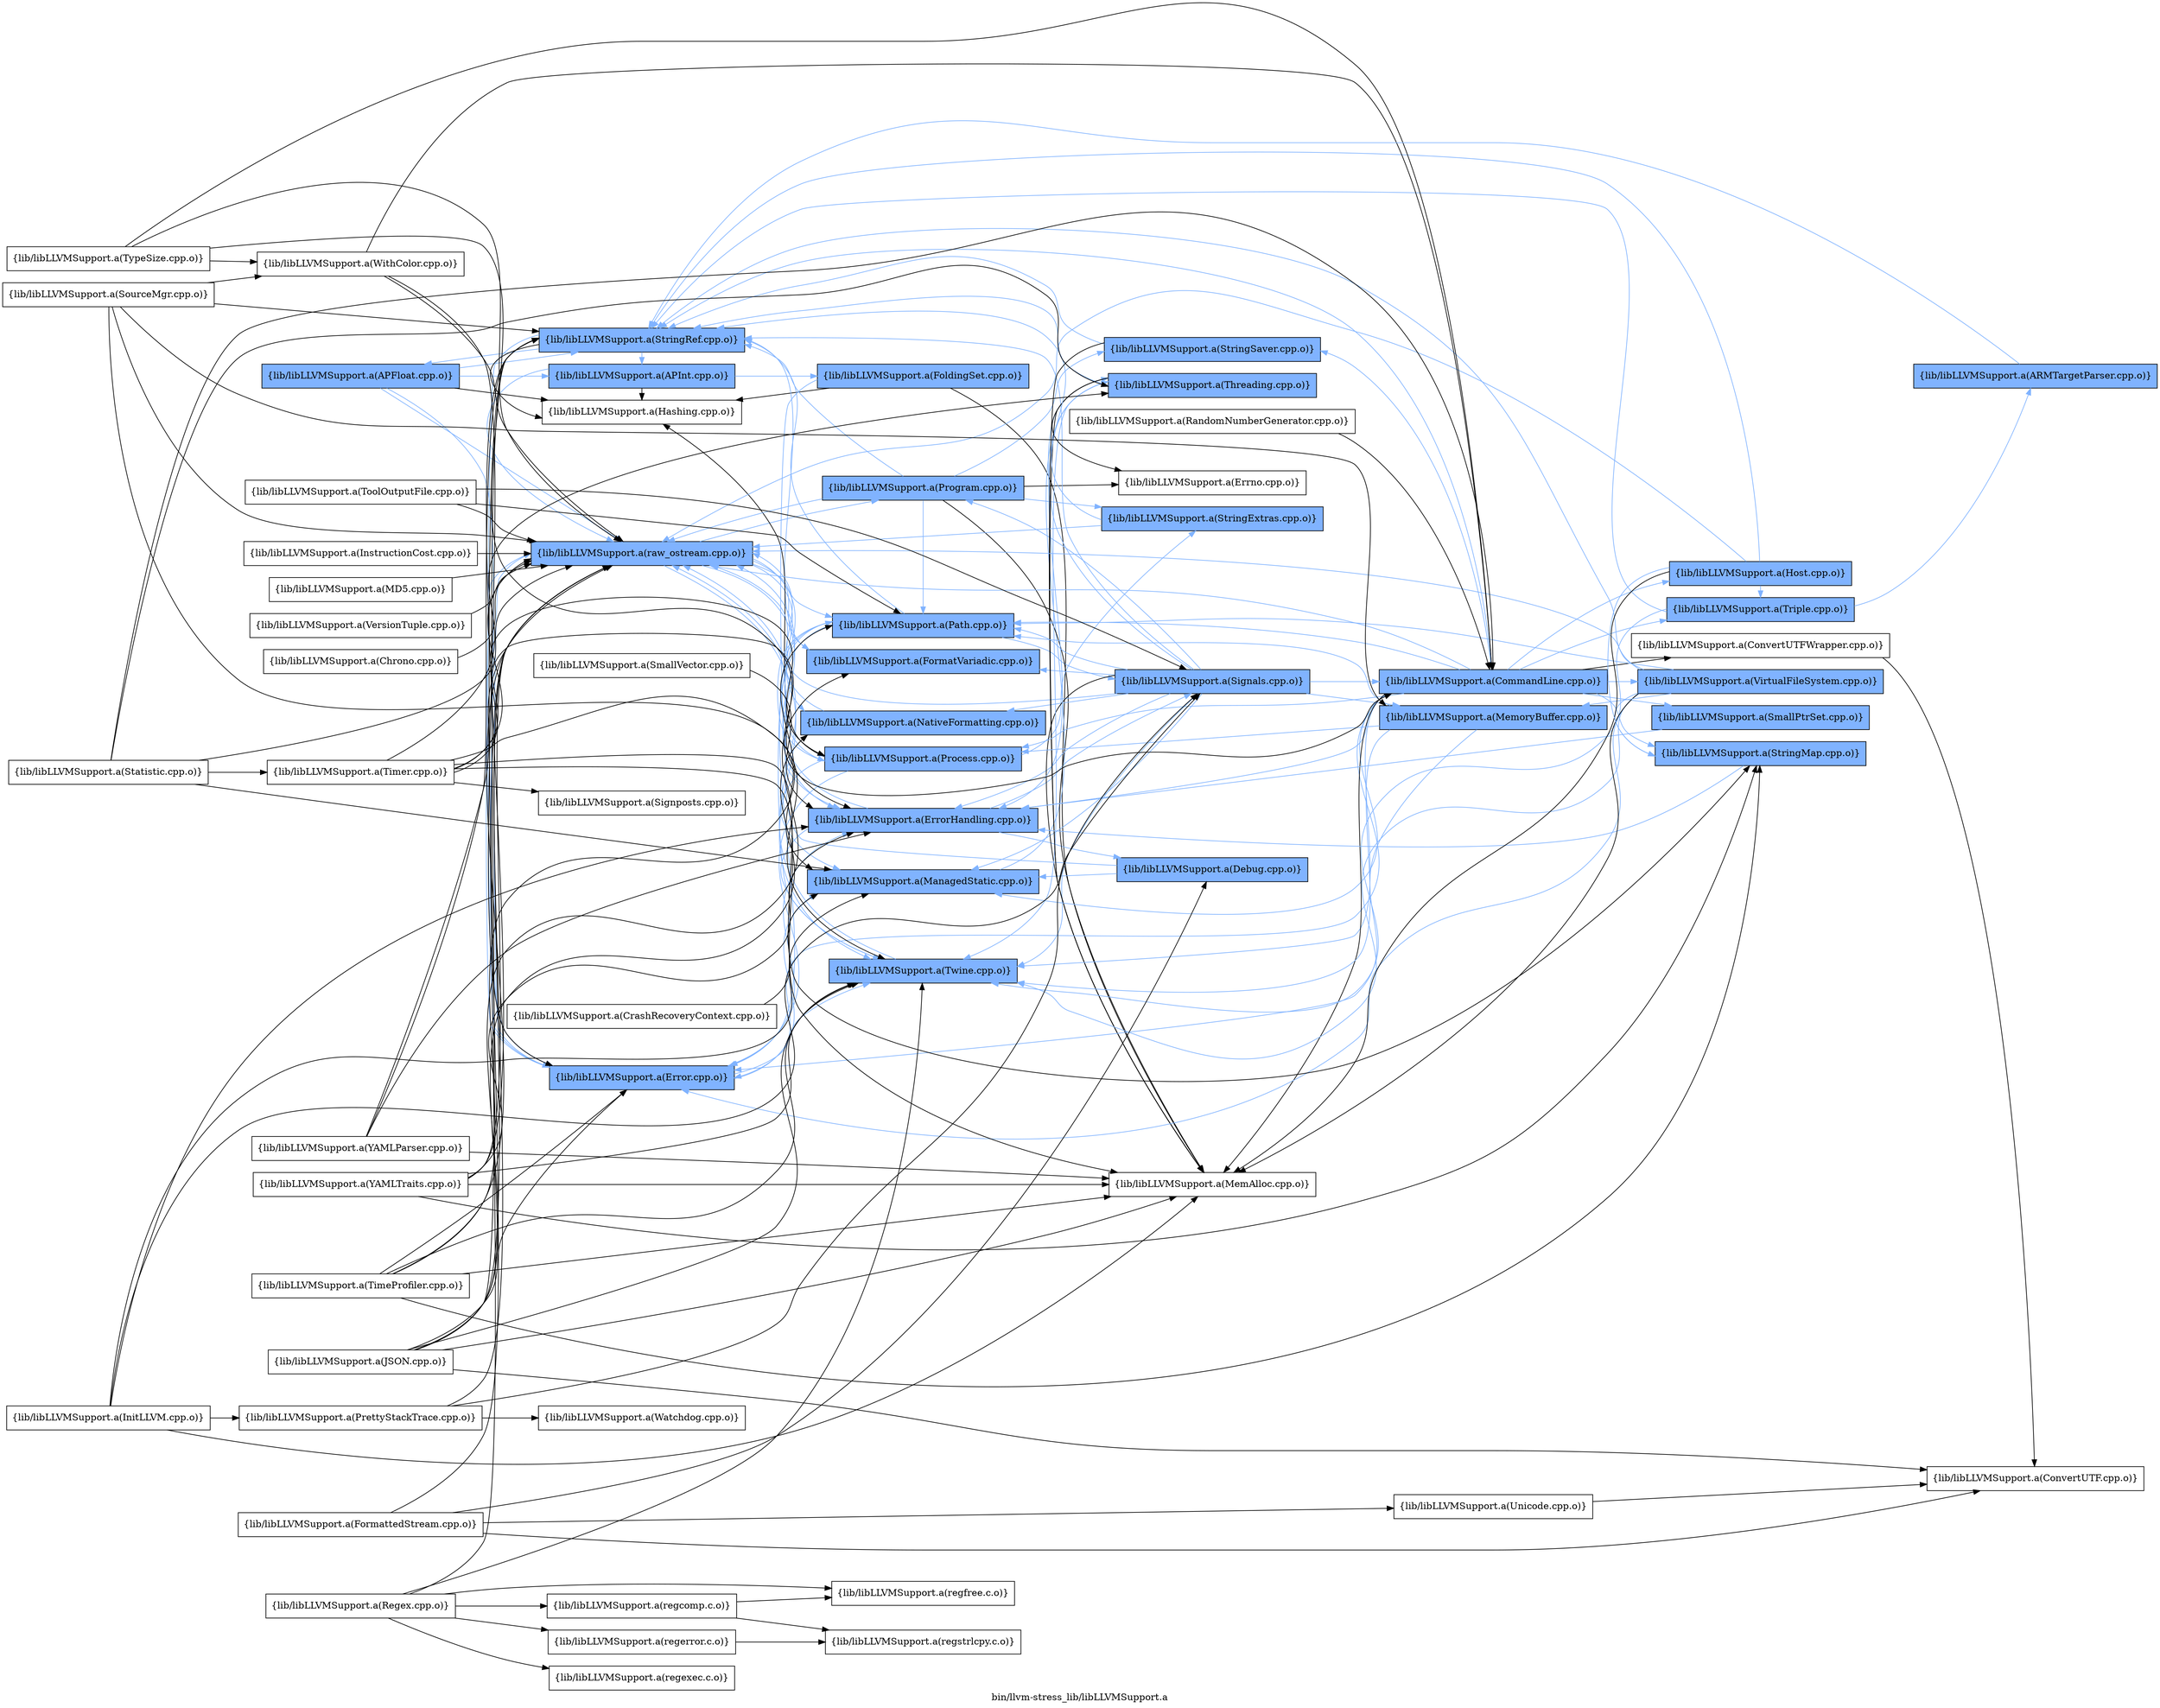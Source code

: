 digraph "bin/llvm-stress_lib/libLLVMSupport.a" {
	label="bin/llvm-stress_lib/libLLVMSupport.a";
	rankdir=LR;
	{ rank=same; Node0x5588e13fbda8;  }
	{ rank=same; Node0x5588e13fa1d8; Node0x5588e13f7f78; Node0x5588e13fb358; Node0x5588e13f9e18; Node0x5588e13f93c8;  }
	{ rank=same; Node0x5588e13fb628; Node0x5588e13f8248; Node0x5588e13f9be8; Node0x5588e13f8158; Node0x5588e13fbad8; Node0x5588e13f8838; Node0x5588e13fb308; Node0x5588e13f7bb8; Node0x5588e13f9d28;  }
	{ rank=same; Node0x5588e13f9508; Node0x5588e13f72f8; Node0x5588e13fa3b8; Node0x5588e13fb448; Node0x5588e13f8a68; Node0x5588e13f9c38; Node0x5588e13f9f58;  }
	{ rank=same; Node0x5588e13f8748; Node0x5588e13f7c08;  }
	{ rank=same; Node0x5588e13f8bf8; Node0x5588e13fb768; Node0x5588e13f9008; Node0x5588e13f8798; Node0x5588e13fbe98; Node0x5588e13fbee8;  }
	{ rank=same; Node0x5588e13fbda8;  }
	{ rank=same; Node0x5588e13fa1d8; Node0x5588e13f7f78; Node0x5588e13fb358; Node0x5588e13f9e18; Node0x5588e13f93c8;  }
	{ rank=same; Node0x5588e13fb628; Node0x5588e13f8248; Node0x5588e13f9be8; Node0x5588e13f8158; Node0x5588e13fbad8; Node0x5588e13f8838; Node0x5588e13fb308; Node0x5588e13f7bb8; Node0x5588e13f9d28;  }
	{ rank=same; Node0x5588e13f9508; Node0x5588e13f72f8; Node0x5588e13fa3b8; Node0x5588e13fb448; Node0x5588e13f8a68; Node0x5588e13f9c38; Node0x5588e13f9f58;  }
	{ rank=same; Node0x5588e13f8748; Node0x5588e13f7c08;  }
	{ rank=same; Node0x5588e13f8bf8; Node0x5588e13fb768; Node0x5588e13f9008; Node0x5588e13f8798; Node0x5588e13fbe98; Node0x5588e13fbee8;  }

	Node0x5588e13fbda8 [shape=record,shape=box,group=1,style=filled,fillcolor="0.600000 0.5 1",label="{lib/libLLVMSupport.a(APFloat.cpp.o)}"];
	Node0x5588e13fbda8 -> Node0x5588e13fa1d8[color="0.600000 0.5 1"];
	Node0x5588e13fbda8 -> Node0x5588e13f7f78[color="0.600000 0.5 1"];
	Node0x5588e13fbda8 -> Node0x5588e13fb358;
	Node0x5588e13fbda8 -> Node0x5588e13f9e18[color="0.600000 0.5 1"];
	Node0x5588e13fbda8 -> Node0x5588e13f93c8[color="0.600000 0.5 1"];
	Node0x5588e13fa1d8 [shape=record,shape=box,group=1,style=filled,fillcolor="0.600000 0.5 1",label="{lib/libLLVMSupport.a(APInt.cpp.o)}"];
	Node0x5588e13fa1d8 -> Node0x5588e13fb628[color="0.600000 0.5 1"];
	Node0x5588e13fa1d8 -> Node0x5588e13fb358;
	Node0x5588e13fa1d8 -> Node0x5588e13f93c8[color="0.600000 0.5 1"];
	Node0x5588e13f8748 [shape=record,shape=box,group=1,style=filled,fillcolor="0.600000 0.5 1",label="{lib/libLLVMSupport.a(CommandLine.cpp.o)}"];
	Node0x5588e13f8748 -> Node0x5588e13f8bf8;
	Node0x5588e13f8748 -> Node0x5588e13f7f78[color="0.600000 0.5 1"];
	Node0x5588e13f8748 -> Node0x5588e13f8248[color="0.600000 0.5 1"];
	Node0x5588e13f8748 -> Node0x5588e13f9be8[color="0.600000 0.5 1"];
	Node0x5588e13f8748 -> Node0x5588e13f9508;
	Node0x5588e13f8748 -> Node0x5588e13fb768[color="0.600000 0.5 1"];
	Node0x5588e13f8748 -> Node0x5588e13f9008[color="0.600000 0.5 1"];
	Node0x5588e13f8748 -> Node0x5588e13f9c38[color="0.600000 0.5 1"];
	Node0x5588e13f8748 -> Node0x5588e13f9e18[color="0.600000 0.5 1"];
	Node0x5588e13f8748 -> Node0x5588e13f8798[color="0.600000 0.5 1"];
	Node0x5588e13f8748 -> Node0x5588e13f8158[color="0.600000 0.5 1"];
	Node0x5588e13f8748 -> Node0x5588e13fbe98[color="0.600000 0.5 1"];
	Node0x5588e13f8748 -> Node0x5588e13f93c8[color="0.600000 0.5 1"];
	Node0x5588e13f8748 -> Node0x5588e13fbee8[color="0.600000 0.5 1"];
	Node0x5588e13f8748 -> Node0x5588e13fb308[color="0.600000 0.5 1"];
	Node0x5588e13f8748 -> Node0x5588e13f7bb8[color="0.600000 0.5 1"];
	Node0x5588e13faa98 [shape=record,shape=box,group=0,label="{lib/libLLVMSupport.a(InitLLVM.cpp.o)}"];
	Node0x5588e13faa98 -> Node0x5588e13f8248;
	Node0x5588e13faa98 -> Node0x5588e13f9be8;
	Node0x5588e13faa98 -> Node0x5588e13f9508;
	Node0x5588e13faa98 -> Node0x5588e13f80b8;
	Node0x5588e13faa98 -> Node0x5588e13fa3b8;
	Node0x5588e13f9e18 [shape=record,shape=box,group=1,style=filled,fillcolor="0.600000 0.5 1",label="{lib/libLLVMSupport.a(StringRef.cpp.o)}"];
	Node0x5588e13f9e18 -> Node0x5588e13fbda8[color="0.600000 0.5 1"];
	Node0x5588e13f9e18 -> Node0x5588e13fa1d8[color="0.600000 0.5 1"];
	Node0x5588e13f9e18 -> Node0x5588e13f7f78[color="0.600000 0.5 1"];
	Node0x5588e13f9e18 -> Node0x5588e13fb358;
	Node0x5588e13f9468 [shape=record,shape=box,group=0,label="{lib/libLLVMSupport.a(ToolOutputFile.cpp.o)}"];
	Node0x5588e13f9468 -> Node0x5588e13f93c8;
	Node0x5588e13f9468 -> Node0x5588e13fb308;
	Node0x5588e13f9468 -> Node0x5588e13fa3b8;
	Node0x5588e13f74d8 [shape=record,shape=box,group=0,label="{lib/libLLVMSupport.a(TypeSize.cpp.o)}"];
	Node0x5588e13f74d8 -> Node0x5588e13f8748;
	Node0x5588e13f74d8 -> Node0x5588e13f8248;
	Node0x5588e13f74d8 -> Node0x5588e13fb3a8;
	Node0x5588e13f74d8 -> Node0x5588e13f93c8;
	Node0x5588e13f93c8 [shape=record,shape=box,group=1,style=filled,fillcolor="0.600000 0.5 1",label="{lib/libLLVMSupport.a(raw_ostream.cpp.o)}"];
	Node0x5588e13f93c8 -> Node0x5588e13f7f78[color="0.600000 0.5 1"];
	Node0x5588e13f93c8 -> Node0x5588e13f8248[color="0.600000 0.5 1"];
	Node0x5588e13f93c8 -> Node0x5588e13fbad8[color="0.600000 0.5 1"];
	Node0x5588e13f93c8 -> Node0x5588e13f8838[color="0.600000 0.5 1"];
	Node0x5588e13f93c8 -> Node0x5588e13f8158[color="0.600000 0.5 1"];
	Node0x5588e13f93c8 -> Node0x5588e13fb308[color="0.600000 0.5 1"];
	Node0x5588e13f93c8 -> Node0x5588e13f7bb8[color="0.600000 0.5 1"];
	Node0x5588e13f93c8 -> Node0x5588e13f9d28[color="0.600000 0.5 1"];
	Node0x5588e13fb768 [shape=record,shape=box,group=1,style=filled,fillcolor="0.600000 0.5 1",label="{lib/libLLVMSupport.a(SmallPtrSet.cpp.o)}"];
	Node0x5588e13fb768 -> Node0x5588e13f8248[color="0.600000 0.5 1"];
	Node0x5588e13fb358 [shape=record,shape=box,group=0,label="{lib/libLLVMSupport.a(Hashing.cpp.o)}"];
	Node0x5588e13f9508 [shape=record,shape=box,group=0,label="{lib/libLLVMSupport.a(MemAlloc.cpp.o)}"];
	Node0x5588e13f9008 [shape=record,shape=box,group=1,style=filled,fillcolor="0.600000 0.5 1",label="{lib/libLLVMSupport.a(StringMap.cpp.o)}"];
	Node0x5588e13f9008 -> Node0x5588e13f8248[color="0.600000 0.5 1"];
	Node0x5588e13f7f78 [shape=record,shape=box,group=1,style=filled,fillcolor="0.600000 0.5 1",label="{lib/libLLVMSupport.a(Error.cpp.o)}"];
	Node0x5588e13f7f78 -> Node0x5588e13f8248[color="0.600000 0.5 1"];
	Node0x5588e13f7f78 -> Node0x5588e13f9be8[color="0.600000 0.5 1"];
	Node0x5588e13f7f78 -> Node0x5588e13f8158[color="0.600000 0.5 1"];
	Node0x5588e13f7f78 -> Node0x5588e13f93c8[color="0.600000 0.5 1"];
	Node0x5588e13f8248 [shape=record,shape=box,group=1,style=filled,fillcolor="0.600000 0.5 1",label="{lib/libLLVMSupport.a(ErrorHandling.cpp.o)}"];
	Node0x5588e13f8248 -> Node0x5588e13f72f8[color="0.600000 0.5 1"];
	Node0x5588e13f8248 -> Node0x5588e13f8158[color="0.600000 0.5 1"];
	Node0x5588e13f8248 -> Node0x5588e13f93c8[color="0.600000 0.5 1"];
	Node0x5588e13f8248 -> Node0x5588e13fa3b8[color="0.600000 0.5 1"];
	Node0x5588e13f8158 [shape=record,shape=box,group=1,style=filled,fillcolor="0.600000 0.5 1",label="{lib/libLLVMSupport.a(Twine.cpp.o)}"];
	Node0x5588e13f8158 -> Node0x5588e13f93c8[color="0.600000 0.5 1"];
	Node0x5588e13fb628 [shape=record,shape=box,group=1,style=filled,fillcolor="0.600000 0.5 1",label="{lib/libLLVMSupport.a(FoldingSet.cpp.o)}"];
	Node0x5588e13fb628 -> Node0x5588e13f8248[color="0.600000 0.5 1"];
	Node0x5588e13fb628 -> Node0x5588e13fb358;
	Node0x5588e13fb628 -> Node0x5588e13f9508;
	Node0x5588e13f8a68 [shape=record,shape=box,group=1,style=filled,fillcolor="0.600000 0.5 1",label="{lib/libLLVMSupport.a(StringExtras.cpp.o)}"];
	Node0x5588e13f8a68 -> Node0x5588e13f9e18[color="0.600000 0.5 1"];
	Node0x5588e13f8a68 -> Node0x5588e13f93c8[color="0.600000 0.5 1"];
	Node0x5588e13f7398 [shape=record,shape=box,group=0,label="{lib/libLLVMSupport.a(FormattedStream.cpp.o)}"];
	Node0x5588e13f7398 -> Node0x5588e13f98c8;
	Node0x5588e13f7398 -> Node0x5588e13f72f8;
	Node0x5588e13f7398 -> Node0x5588e13fb718;
	Node0x5588e13f7398 -> Node0x5588e13f93c8;
	Node0x5588e13f8798 [shape=record,shape=box,group=1,style=filled,fillcolor="0.600000 0.5 1",label="{lib/libLLVMSupport.a(Triple.cpp.o)}"];
	Node0x5588e13f8798 -> Node0x5588e13f9e18[color="0.600000 0.5 1"];
	Node0x5588e13f8798 -> Node0x5588e13f7c58[color="0.600000 0.5 1"];
	Node0x5588e13f8798 -> Node0x5588e13f8158[color="0.600000 0.5 1"];
	Node0x5588e13f72f8 [shape=record,shape=box,group=1,style=filled,fillcolor="0.600000 0.5 1",label="{lib/libLLVMSupport.a(Debug.cpp.o)}"];
	Node0x5588e13f72f8 -> Node0x5588e13f9be8[color="0.600000 0.5 1"];
	Node0x5588e13f72f8 -> Node0x5588e13f93c8[color="0.600000 0.5 1"];
	Node0x5588e13faf48 [shape=record,shape=box,group=0,label="{lib/libLLVMSupport.a(Regex.cpp.o)}"];
	Node0x5588e13faf48 -> Node0x5588e13f9e18;
	Node0x5588e13faf48 -> Node0x5588e13f8158;
	Node0x5588e13faf48 -> Node0x5588e13f87e8;
	Node0x5588e13faf48 -> Node0x5588e13fa408;
	Node0x5588e13faf48 -> Node0x5588e13fa8b8;
	Node0x5588e13faf48 -> Node0x5588e13f9c88;
	Node0x5588e13f7938 [shape=record,shape=box,group=0,label="{lib/libLLVMSupport.a(SourceMgr.cpp.o)}"];
	Node0x5588e13f7938 -> Node0x5588e13f7c08;
	Node0x5588e13f7938 -> Node0x5588e13f9e18;
	Node0x5588e13f7938 -> Node0x5588e13f8158;
	Node0x5588e13f7938 -> Node0x5588e13fb3a8;
	Node0x5588e13f7938 -> Node0x5588e13f93c8;
	Node0x5588e13fb308 [shape=record,shape=box,group=1,style=filled,fillcolor="0.600000 0.5 1",label="{lib/libLLVMSupport.a(Path.cpp.o)}"];
	Node0x5588e13fb308 -> Node0x5588e13f7f78[color="0.600000 0.5 1"];
	Node0x5588e13fb308 -> Node0x5588e13f9e18[color="0.600000 0.5 1"];
	Node0x5588e13fb308 -> Node0x5588e13f8158[color="0.600000 0.5 1"];
	Node0x5588e13fb308 -> Node0x5588e13f7bb8[color="0.600000 0.5 1"];
	Node0x5588e13fb308 -> Node0x5588e13fa3b8[color="0.600000 0.5 1"];
	Node0x5588e13f9be8 [shape=record,shape=box,group=1,style=filled,fillcolor="0.600000 0.5 1",label="{lib/libLLVMSupport.a(ManagedStatic.cpp.o)}"];
	Node0x5588e13f9be8 -> Node0x5588e13fb448[color="0.600000 0.5 1"];
	Node0x5588e13fa4a8 [shape=record,shape=box,group=0,label="{lib/libLLVMSupport.a(Chrono.cpp.o)}"];
	Node0x5588e13fa4a8 -> Node0x5588e13f93c8;
	Node0x5588e13f80b8 [shape=record,shape=box,group=0,label="{lib/libLLVMSupport.a(PrettyStackTrace.cpp.o)}"];
	Node0x5588e13f80b8 -> Node0x5588e13f93c8;
	Node0x5588e13f80b8 -> Node0x5588e13fa3b8;
	Node0x5588e13f80b8 -> Node0x5588e13fb808;
	Node0x5588e13faae8 [shape=record,shape=box,group=0,label="{lib/libLLVMSupport.a(TimeProfiler.cpp.o)}"];
	Node0x5588e13faae8 -> Node0x5588e13f7f78;
	Node0x5588e13faae8 -> Node0x5588e13f9508;
	Node0x5588e13faae8 -> Node0x5588e13f9008;
	Node0x5588e13faae8 -> Node0x5588e13f8158;
	Node0x5588e13faae8 -> Node0x5588e13f93c8;
	Node0x5588e13faae8 -> Node0x5588e13fb308;
	Node0x5588e13fab38 [shape=record,shape=box,group=0,label="{lib/libLLVMSupport.a(Timer.cpp.o)}"];
	Node0x5588e13fab38 -> Node0x5588e13f8748;
	Node0x5588e13fab38 -> Node0x5588e13f9be8;
	Node0x5588e13fab38 -> Node0x5588e13f9508;
	Node0x5588e13fab38 -> Node0x5588e13f9008;
	Node0x5588e13fab38 -> Node0x5588e13fa458;
	Node0x5588e13fab38 -> Node0x5588e13f93c8;
	Node0x5588e13fab38 -> Node0x5588e13f7bb8;
	Node0x5588e13fab38 -> Node0x5588e13fb448;
	Node0x5588e13fb448 [shape=record,shape=box,group=1,style=filled,fillcolor="0.600000 0.5 1",label="{lib/libLLVMSupport.a(Threading.cpp.o)}"];
	Node0x5588e13fb448 -> Node0x5588e13f8248[color="0.600000 0.5 1"];
	Node0x5588e13fb448 -> Node0x5588e13f9508;
	Node0x5588e13fb448 -> Node0x5588e13f9e18[color="0.600000 0.5 1"];
	Node0x5588e13fb448 -> Node0x5588e13f8158[color="0.600000 0.5 1"];
	Node0x5588e13fb448 -> Node0x5588e13f9f58;
	Node0x5588e13fbad8 [shape=record,shape=box,group=1,style=filled,fillcolor="0.600000 0.5 1",label="{lib/libLLVMSupport.a(FormatVariadic.cpp.o)}"];
	Node0x5588e13fbad8 -> Node0x5588e13f9e18[color="0.600000 0.5 1"];
	Node0x5588e13f8838 [shape=record,shape=box,group=1,style=filled,fillcolor="0.600000 0.5 1",label="{lib/libLLVMSupport.a(NativeFormatting.cpp.o)}"];
	Node0x5588e13f8838 -> Node0x5588e13f93c8[color="0.600000 0.5 1"];
	Node0x5588e13f8bf8 [shape=record,shape=box,group=0,label="{lib/libLLVMSupport.a(ConvertUTFWrapper.cpp.o)}"];
	Node0x5588e13f8bf8 -> Node0x5588e13f98c8;
	Node0x5588e13f9c38 [shape=record,shape=box,group=1,style=filled,fillcolor="0.600000 0.5 1",label="{lib/libLLVMSupport.a(StringSaver.cpp.o)}"];
	Node0x5588e13f9c38 -> Node0x5588e13f9508;
	Node0x5588e13f9c38 -> Node0x5588e13f9e18[color="0.600000 0.5 1"];
	Node0x5588e13fbe98 [shape=record,shape=box,group=1,style=filled,fillcolor="0.600000 0.5 1",label="{lib/libLLVMSupport.a(VirtualFileSystem.cpp.o)}"];
	Node0x5588e13fbe98 -> Node0x5588e13f7f78[color="0.600000 0.5 1"];
	Node0x5588e13fbe98 -> Node0x5588e13f9508;
	Node0x5588e13fbe98 -> Node0x5588e13f7c08[color="0.600000 0.5 1"];
	Node0x5588e13fbe98 -> Node0x5588e13f9008[color="0.600000 0.5 1"];
	Node0x5588e13fbe98 -> Node0x5588e13f9e18[color="0.600000 0.5 1"];
	Node0x5588e13fbe98 -> Node0x5588e13f8158[color="0.600000 0.5 1"];
	Node0x5588e13fbe98 -> Node0x5588e13f93c8[color="0.600000 0.5 1"];
	Node0x5588e13fbe98 -> Node0x5588e13fb308[color="0.600000 0.5 1"];
	Node0x5588e13fbee8 [shape=record,shape=box,group=1,style=filled,fillcolor="0.600000 0.5 1",label="{lib/libLLVMSupport.a(Host.cpp.o)}"];
	Node0x5588e13fbee8 -> Node0x5588e13f9508;
	Node0x5588e13fbee8 -> Node0x5588e13f9008[color="0.600000 0.5 1"];
	Node0x5588e13fbee8 -> Node0x5588e13f9e18[color="0.600000 0.5 1"];
	Node0x5588e13fbee8 -> Node0x5588e13f8798[color="0.600000 0.5 1"];
	Node0x5588e13fbee8 -> Node0x5588e13f93c8[color="0.600000 0.5 1"];
	Node0x5588e13f7bb8 [shape=record,shape=box,group=1,style=filled,fillcolor="0.600000 0.5 1",label="{lib/libLLVMSupport.a(Process.cpp.o)}"];
	Node0x5588e13f7bb8 -> Node0x5588e13f7f78[color="0.600000 0.5 1"];
	Node0x5588e13f7bb8 -> Node0x5588e13fb358;
	Node0x5588e13f7bb8 -> Node0x5588e13f9be8[color="0.600000 0.5 1"];
	Node0x5588e13f7bb8 -> Node0x5588e13f8a68[color="0.600000 0.5 1"];
	Node0x5588e13f7bb8 -> Node0x5588e13fb308[color="0.600000 0.5 1"];
	Node0x5588e13f98c8 [shape=record,shape=box,group=0,label="{lib/libLLVMSupport.a(ConvertUTF.cpp.o)}"];
	Node0x5588e13fa3b8 [shape=record,shape=box,group=1,style=filled,fillcolor="0.600000 0.5 1",label="{lib/libLLVMSupport.a(Signals.cpp.o)}"];
	Node0x5588e13fa3b8 -> Node0x5588e13f8748[color="0.600000 0.5 1"];
	Node0x5588e13fa3b8 -> Node0x5588e13f8248[color="0.600000 0.5 1"];
	Node0x5588e13fa3b8 -> Node0x5588e13fbad8[color="0.600000 0.5 1"];
	Node0x5588e13fa3b8 -> Node0x5588e13f9be8[color="0.600000 0.5 1"];
	Node0x5588e13fa3b8 -> Node0x5588e13f9508;
	Node0x5588e13fa3b8 -> Node0x5588e13f8838[color="0.600000 0.5 1"];
	Node0x5588e13fa3b8 -> Node0x5588e13f7c08[color="0.600000 0.5 1"];
	Node0x5588e13fa3b8 -> Node0x5588e13f9e18[color="0.600000 0.5 1"];
	Node0x5588e13fa3b8 -> Node0x5588e13f8158[color="0.600000 0.5 1"];
	Node0x5588e13fa3b8 -> Node0x5588e13f93c8[color="0.600000 0.5 1"];
	Node0x5588e13fa3b8 -> Node0x5588e13fb308[color="0.600000 0.5 1"];
	Node0x5588e13fa3b8 -> Node0x5588e13f9d28[color="0.600000 0.5 1"];
	Node0x5588e13fa3b8 -> Node0x5588e13fb448[color="0.600000 0.5 1"];
	Node0x5588e13fb718 [shape=record,shape=box,group=0,label="{lib/libLLVMSupport.a(Unicode.cpp.o)}"];
	Node0x5588e13fb718 -> Node0x5588e13f98c8;
	Node0x5588e13fa2c8 [shape=record,shape=box,group=0,label="{lib/libLLVMSupport.a(InstructionCost.cpp.o)}"];
	Node0x5588e13fa2c8 -> Node0x5588e13f93c8;
	Node0x5588e13f8fb8 [shape=record,shape=box,group=0,label="{lib/libLLVMSupport.a(MD5.cpp.o)}"];
	Node0x5588e13f8fb8 -> Node0x5588e13f93c8;
	Node0x5588e13fb808 [shape=record,shape=box,group=0,label="{lib/libLLVMSupport.a(Watchdog.cpp.o)}"];
	Node0x5588e13f7988 [shape=record,shape=box,group=0,label="{lib/libLLVMSupport.a(RandomNumberGenerator.cpp.o)}"];
	Node0x5588e13f7988 -> Node0x5588e13f8748;
	Node0x5588e13f87e8 [shape=record,shape=box,group=0,label="{lib/libLLVMSupport.a(regcomp.c.o)}"];
	Node0x5588e13f87e8 -> Node0x5588e13f9c88;
	Node0x5588e13f87e8 -> Node0x5588e13fb7b8;
	Node0x5588e13fa408 [shape=record,shape=box,group=0,label="{lib/libLLVMSupport.a(regerror.c.o)}"];
	Node0x5588e13fa408 -> Node0x5588e13fb7b8;
	Node0x5588e13fa8b8 [shape=record,shape=box,group=0,label="{lib/libLLVMSupport.a(regexec.c.o)}"];
	Node0x5588e13f9c88 [shape=record,shape=box,group=0,label="{lib/libLLVMSupport.a(regfree.c.o)}"];
	Node0x5588e13fbf38 [shape=record,shape=box,group=0,label="{lib/libLLVMSupport.a(SmallVector.cpp.o)}"];
	Node0x5588e13fbf38 -> Node0x5588e13f8248;
	Node0x5588e13f7c08 [shape=record,shape=box,group=1,style=filled,fillcolor="0.600000 0.5 1",label="{lib/libLLVMSupport.a(MemoryBuffer.cpp.o)}"];
	Node0x5588e13f7c08 -> Node0x5588e13f7f78[color="0.600000 0.5 1"];
	Node0x5588e13f7c08 -> Node0x5588e13f8158[color="0.600000 0.5 1"];
	Node0x5588e13f7c08 -> Node0x5588e13fb308[color="0.600000 0.5 1"];
	Node0x5588e13f7c08 -> Node0x5588e13f7bb8[color="0.600000 0.5 1"];
	Node0x5588e13fb3a8 [shape=record,shape=box,group=0,label="{lib/libLLVMSupport.a(WithColor.cpp.o)}"];
	Node0x5588e13fb3a8 -> Node0x5588e13f8748;
	Node0x5588e13fb3a8 -> Node0x5588e13f7f78;
	Node0x5588e13fb3a8 -> Node0x5588e13f93c8;
	Node0x5588e13f8888 [shape=record,shape=box,group=0,label="{lib/libLLVMSupport.a(Statistic.cpp.o)}"];
	Node0x5588e13f8888 -> Node0x5588e13f8748;
	Node0x5588e13f8888 -> Node0x5588e13f9be8;
	Node0x5588e13f8888 -> Node0x5588e13fab38;
	Node0x5588e13f8888 -> Node0x5588e13f93c8;
	Node0x5588e13f8888 -> Node0x5588e13fb448;
	Node0x5588e13f9eb8 [shape=record,shape=box,group=0,label="{lib/libLLVMSupport.a(JSON.cpp.o)}"];
	Node0x5588e13f9eb8 -> Node0x5588e13f98c8;
	Node0x5588e13f9eb8 -> Node0x5588e13f7f78;
	Node0x5588e13f9eb8 -> Node0x5588e13fbad8;
	Node0x5588e13f9eb8 -> Node0x5588e13f9508;
	Node0x5588e13f9eb8 -> Node0x5588e13f8838;
	Node0x5588e13f9eb8 -> Node0x5588e13f9e18;
	Node0x5588e13f9eb8 -> Node0x5588e13f8158;
	Node0x5588e13f9eb8 -> Node0x5588e13f93c8;
	Node0x5588e13fa458 [shape=record,shape=box,group=0,label="{lib/libLLVMSupport.a(Signposts.cpp.o)}"];
	Node0x5588e13f7c58 [shape=record,shape=box,group=1,style=filled,fillcolor="0.600000 0.5 1",label="{lib/libLLVMSupport.a(ARMTargetParser.cpp.o)}"];
	Node0x5588e13f7c58 -> Node0x5588e13f9e18[color="0.600000 0.5 1"];
	Node0x5588e13f78e8 [shape=record,shape=box,group=0,label="{lib/libLLVMSupport.a(YAMLParser.cpp.o)}"];
	Node0x5588e13f78e8 -> Node0x5588e13f8248;
	Node0x5588e13f78e8 -> Node0x5588e13f9508;
	Node0x5588e13f78e8 -> Node0x5588e13f9e18;
	Node0x5588e13f78e8 -> Node0x5588e13f93c8;
	Node0x5588e13f9d28 [shape=record,shape=box,group=1,style=filled,fillcolor="0.600000 0.5 1",label="{lib/libLLVMSupport.a(Program.cpp.o)}"];
	Node0x5588e13f9d28 -> Node0x5588e13f9508;
	Node0x5588e13f9d28 -> Node0x5588e13f8a68[color="0.600000 0.5 1"];
	Node0x5588e13f9d28 -> Node0x5588e13f9c38[color="0.600000 0.5 1"];
	Node0x5588e13f9d28 -> Node0x5588e13f9e18[color="0.600000 0.5 1"];
	Node0x5588e13f9d28 -> Node0x5588e13f93c8[color="0.600000 0.5 1"];
	Node0x5588e13f9d28 -> Node0x5588e13fb308[color="0.600000 0.5 1"];
	Node0x5588e13f9d28 -> Node0x5588e13f9f58;
	Node0x5588e13fb7b8 [shape=record,shape=box,group=0,label="{lib/libLLVMSupport.a(regstrlcpy.c.o)}"];
	Node0x5588e13f7438 [shape=record,shape=box,group=0,label="{lib/libLLVMSupport.a(CrashRecoveryContext.cpp.o)}"];
	Node0x5588e13f7438 -> Node0x5588e13f9be8;
	Node0x5588e13f9f58 [shape=record,shape=box,group=0,label="{lib/libLLVMSupport.a(Errno.cpp.o)}"];
	Node0x5588e13f70c8 [shape=record,shape=box,group=0,label="{lib/libLLVMSupport.a(YAMLTraits.cpp.o)}"];
	Node0x5588e13f70c8 -> Node0x5588e13f8248;
	Node0x5588e13f70c8 -> Node0x5588e13f9508;
	Node0x5588e13f70c8 -> Node0x5588e13f9008;
	Node0x5588e13f70c8 -> Node0x5588e13f9e18;
	Node0x5588e13f70c8 -> Node0x5588e13f8158;
	Node0x5588e13f70c8 -> Node0x5588e13f93c8;
	Node0x5588e13fa318 [shape=record,shape=box,group=0,label="{lib/libLLVMSupport.a(VersionTuple.cpp.o)}"];
	Node0x5588e13fa318 -> Node0x5588e13f93c8;
}
